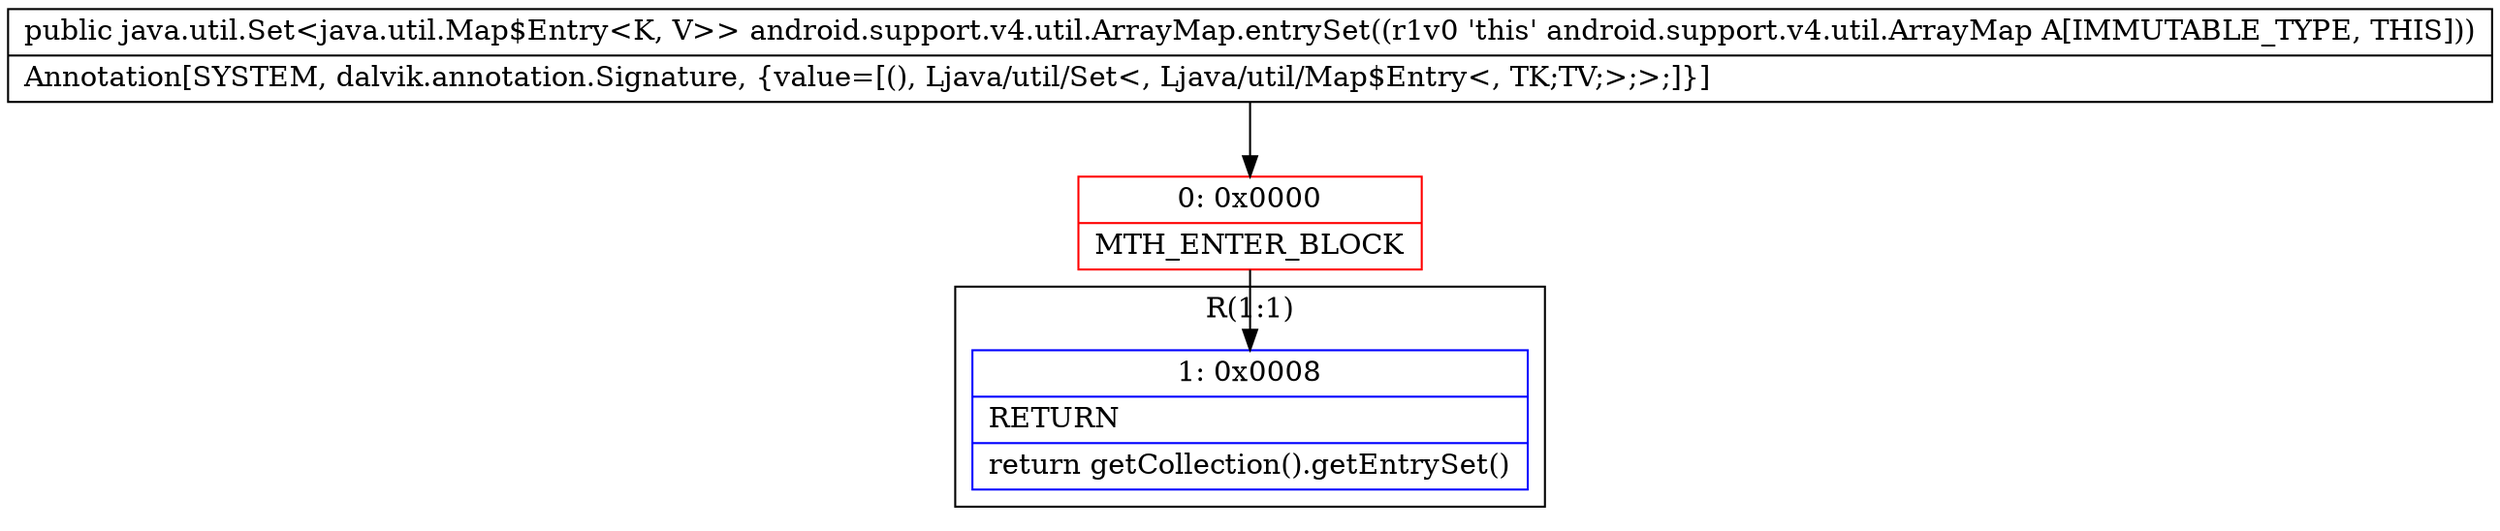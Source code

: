 digraph "CFG forandroid.support.v4.util.ArrayMap.entrySet()Ljava\/util\/Set;" {
subgraph cluster_Region_737869448 {
label = "R(1:1)";
node [shape=record,color=blue];
Node_1 [shape=record,label="{1\:\ 0x0008|RETURN\l|return getCollection().getEntrySet()\l}"];
}
Node_0 [shape=record,color=red,label="{0\:\ 0x0000|MTH_ENTER_BLOCK\l}"];
MethodNode[shape=record,label="{public java.util.Set\<java.util.Map$Entry\<K, V\>\> android.support.v4.util.ArrayMap.entrySet((r1v0 'this' android.support.v4.util.ArrayMap A[IMMUTABLE_TYPE, THIS]))  | Annotation[SYSTEM, dalvik.annotation.Signature, \{value=[(), Ljava\/util\/Set\<, Ljava\/util\/Map$Entry\<, TK;TV;\>;\>;]\}]\l}"];
MethodNode -> Node_0;
Node_0 -> Node_1;
}


